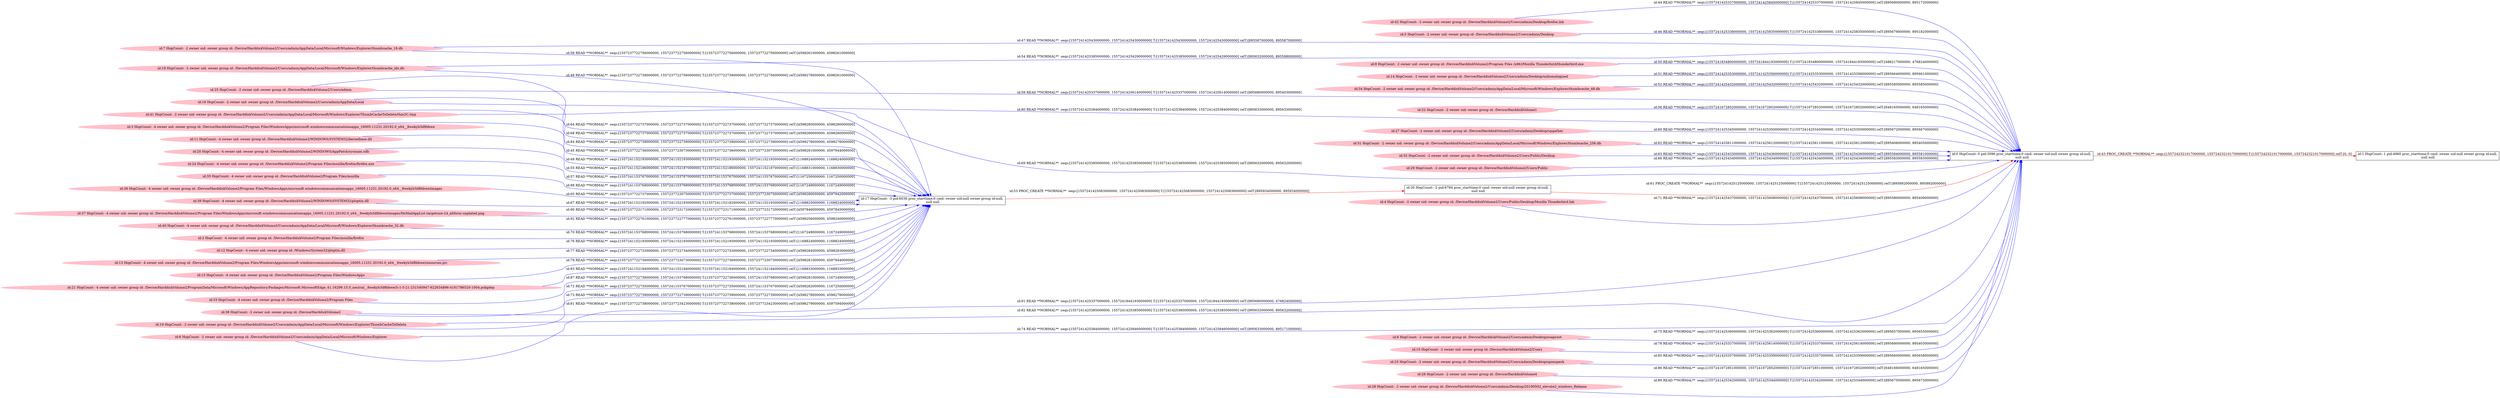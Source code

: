 digraph  {
rankdir=LR
"0"[color=black,label="id:0 HopCount: 0 pid:3096 proc_starttime:0 cmd: owner uid:null owner group id:null,\n null null", shape=box,style=solid];
"1"[color=black,label="id:1 HopCount: 1 pid:4960 proc_starttime:0 cmd: owner uid:null owner group id:null,\n null null", shape=box,style=solid];
"0" -> "1" [id=43,__obj="PROC_CREATE"color=red,label="id:43 PROC_CREATE **NORMAL**  seqs:[1557242321017000000, 1557242321017000000] T:[1557242321017000000, 1557242321017000000] relT:[0, 0]",style=solid];
"42"[color=pink,label="id:42 HopCount: -2 owner uid: owner group id: /Device/HarddiskVolume2/Users/admin/Desktop/firefox.lnk ", shape=oval,style=filled];
"42" -> "0" [id=44,__obj="READ"color=blue,label="id:44 READ **NORMAL**  seqs:[1557241425337000000, 1557241425845000000] T:[1557241425337000000, 1557241425845000000] relT:[895680000000, 895172000000]",style=solid];
"3"[color=pink,label="id:3 HopCount: -4 owner uid: owner group id: /Device/HarddiskVolume2/Program Files/WindowsApps/microsoft.windowscommunicationsapps_16005.11231.20192.0_x64__8wekyb3d8bbwe ", shape=oval,style=filled];
"17"[color=black,label="id:17 HopCount: -3 pid:6036 proc_starttime:0 cmd: owner uid:null owner group id:null,\n null null", shape=box,style=solid];
"3" -> "17" [id=45,__obj="READ"color=blue,label="id:45 READ **NORMAL**  seqs:[1557237722736000000, 1557237723073000000] T:[1557237722736000000, 1557237723073000000] relT:[4598281000000, 4597944000000]",style=solid];
"5"[color=pink,label="id:5 HopCount: -2 owner uid: owner group id: /Device/HarddiskVolume2/Users/admin/Desktop ", shape=oval,style=filled];
"5" -> "0" [id=46,__obj="READ"color=blue,label="id:46 READ **NORMAL**  seqs:[1557241425338000000, 1557241425835000000] T:[1557241425338000000, 1557241425835000000] relT:[895679000000, 895182000000]",style=solid];
"7"[color=pink,label="id:7 HopCount: -2 owner uid: owner group id: /Device/HarddiskVolume2/Users/admin/AppData/Local/Microsoft/Windows/Explorer/thumbcache_16.db ", shape=oval,style=filled];
"7" -> "0" [id=47,__obj="READ"color=blue,label="id:47 READ **NORMAL**  seqs:[1557241425430000000, 1557241425430000000] T:[1557241425430000000, 1557241425430000000] relT:[895587000000, 895587000000]",style=solid];
"18"[color=pink,label="id:18 HopCount: -2 owner uid: owner group id: /Device/HarddiskVolume2/Users/admin/AppData/Local/Microsoft/Windows/Explorer/thumbcache_idx.db ", shape=oval,style=filled];
"18" -> "17" [id=48,__obj="READ"color=blue,label="id:48 READ **NORMAL**  seqs:[1557237722739000000, 1557237722756000000] T:[1557237722739000000, 1557237722756000000] relT:[4598278000000, 4598261000000]",style=solid];
"11"[color=pink,label="id:11 HopCount: -4 owner uid: owner group id: /Device/HarddiskVolume2/WINDOWS/SYSTEM32/kernelbase.dll ", shape=oval,style=filled];
"11" -> "17" [id=49,__obj="READ"color=blue,label="id:49 READ **NORMAL**  seqs:[1557241152193000000, 1557241152193000000] T:[1557241152193000000, 1557241152193000000] relT:[1168824000000, 1168824000000]",style=solid];
"9"[color=pink,label="id:9 HopCount: -2 owner uid: owner group id: /Device/HarddiskVolume2/Program Files (x86)/Mozilla Thunderbird/thunderbird.exe ", shape=oval,style=filled];
"9" -> "0" [id=50,__obj="READ"color=blue,label="id:50 READ **NORMAL**  seqs:[1557241834800000000, 1557241844193000000] T:[1557241834800000000, 1557241844193000000] relT:[486217000000, 476824000000]",style=solid];
"14"[color=pink,label="id:14 HopCount: -2 owner uid: owner group id: /Device/HarddiskVolume2/Users/admin/Desktop/unhomologized ", shape=oval,style=filled];
"14" -> "0" [id=51,__obj="READ"color=blue,label="id:51 READ **NORMAL**  seqs:[1557241425353000000, 1557241425356000000] T:[1557241425353000000, 1557241425356000000] relT:[895664000000, 895661000000]",style=solid];
"34"[color=pink,label="id:34 HopCount: -2 owner uid: owner group id: /Device/HarddiskVolume2/Users/admin/AppData/Local/Microsoft/Windows/Explorer/thumbcache_48.db ", shape=oval,style=filled];
"34" -> "0" [id=52,__obj="READ"color=blue,label="id:52 READ **NORMAL**  seqs:[1557241425432000000, 1557241425432000000] T:[1557241425432000000, 1557241425432000000] relT:[895585000000, 895585000000]",style=solid];
"30"[color=black,label="id:30 HopCount: -2 pid:6784 proc_starttime:0 cmd: owner uid:null owner group id:null,\n null null", shape=box,style=solid];
"17" -> "30" [id=53,__obj="PROC_CREATE"color=red,label="id:53 PROC_CREATE **NORMAL**  seqs:[1557241425083000000, 1557241425083000000] T:[1557241425083000000, 1557241425083000000] relT:[895934000000, 895934000000]",style=solid];
"18" -> "0" [id=54,__obj="READ"color=blue,label="id:54 READ **NORMAL**  seqs:[1557241425385000000, 1557241425429000000] T:[1557241425385000000, 1557241425429000000] relT:[895632000000, 895588000000]",style=solid];
"20"[color=pink,label="id:20 HopCount: -4 owner uid: owner group id: /Device/HarddiskVolume2/WINDOWS/AppPatch/sysmain.sdb ", shape=oval,style=filled];
"20" -> "17" [id=55,__obj="READ"color=blue,label="id:55 READ **NORMAL**  seqs:[1557241152186000000, 1557241152187000000] T:[1557241152186000000, 1557241152187000000] relT:[1168831000000, 1168830000000]",style=solid];
"22"[color=pink,label="id:22 HopCount: -2 owner uid: owner group id: /Device/HarddiskVolume1 ", shape=oval,style=filled];
"22" -> "0" [id=56,__obj="READ"color=blue,label="id:56 READ **NORMAL**  seqs:[1557241672852000000, 1557241672852000000] T:[1557241672852000000, 1557241672852000000] relT:[648165000000, 648165000000]",style=solid];
"24"[color=pink,label="id:24 HopCount: -4 owner uid: owner group id: /Device/HarddiskVolume2/Program Files/mozilla/firefox/firefox.exe ", shape=oval,style=filled];
"24" -> "17" [id=57,__obj="READ"color=blue,label="id:57 READ **NORMAL**  seqs:[1557241153767000000, 1557241153767000000] T:[1557241153767000000, 1557241153767000000] relT:[1167250000000, 1167250000000]",style=solid];
"7" -> "17" [id=58,__obj="READ"color=blue,label="id:58 READ **NORMAL**  seqs:[1557237722756000000, 1557237722756000000] T:[1557237722756000000, 1557237722756000000] relT:[4598261000000, 4598261000000]",style=solid];
"25"[color=pink,label="id:25 HopCount: -2 owner uid: owner group id: /Device/HarddiskVolume2/Users/admin ", shape=oval,style=filled];
"25" -> "0" [id=59,__obj="READ"color=blue,label="id:59 READ **NORMAL**  seqs:[1557241425337000000, 1557241425614000000] T:[1557241425337000000, 1557241425614000000] relT:[895680000000, 895403000000]",style=solid];
"27"[color=pink,label="id:27 HopCount: -2 owner uid: owner group id: /Device/HarddiskVolume2/Users/admin/Desktop/upgather ", shape=oval,style=filled];
"27" -> "0" [id=60,__obj="READ"color=blue,label="id:60 READ **NORMAL**  seqs:[1557241425345000000, 1557241425350000000] T:[1557241425345000000, 1557241425350000000] relT:[895672000000, 895667000000]",style=solid];
"30" -> "0" [id=61,__obj="PROC_CREATE"color=red,label="id:61 PROC_CREATE **NORMAL**  seqs:[1557241425125000000, 1557241425125000000] T:[1557241425125000000, 1557241425125000000] relT:[895892000000, 895892000000]",style=solid];
"31"[color=pink,label="id:31 HopCount: -2 owner uid: owner group id: /Device/HarddiskVolume2/Users/admin/AppData/Local/Microsoft/Windows/Explorer/thumbcache_256.db ", shape=oval,style=filled];
"31" -> "0" [id=62,__obj="READ"color=blue,label="id:62 READ **NORMAL**  seqs:[1557241425611000000, 1557241425612000000] T:[1557241425611000000, 1557241425612000000] relT:[895406000000, 895405000000]",style=solid];
"32"[color=pink,label="id:32 HopCount: -2 owner uid: owner group id: /Device/HarddiskVolume2/Users/Public/Desktop ", shape=oval,style=filled];
"32" -> "0" [id=63,__obj="READ"color=blue,label="id:63 READ **NORMAL**  seqs:[1557241425433000000, 1557241425436000000] T:[1557241425433000000, 1557241425436000000] relT:[895584000000, 895581000000]",style=solid];
"25" -> "17" [id=64,__obj="READ"color=blue,label="id:64 READ **NORMAL**  seqs:[1557237722737000000, 1557237722737000000] T:[1557237722737000000, 1557237722737000000] relT:[4598280000000, 4598280000000]",style=solid];
"36"[color=pink,label="id:36 HopCount: -4 owner uid: owner group id: /Device/HarddiskVolume2/Program Files/WindowsApps/microsoft.windowscommunicationsapps_16005.11231.20192.0_x64__8wekyb3d8bbwe/images ", shape=oval,style=filled];
"36" -> "17" [id=65,__obj="READ"color=blue,label="id:65 READ **NORMAL**  seqs:[1557237722737000000, 1557237723075000000] T:[1557237722737000000, 1557237723075000000] relT:[4598280000000, 4597942000000]",style=solid];
"29"[color=pink,label="id:29 HopCount: -2 owner uid: owner group id: /Device/HarddiskVolume2/Users/Public ", shape=oval,style=filled];
"29" -> "0" [id=66,__obj="READ"color=blue,label="id:66 READ **NORMAL**  seqs:[1557241425434000000, 1557241425434000000] T:[1557241425434000000, 1557241425434000000] relT:[895583000000, 895583000000]",style=solid];
"39"[color=pink,label="id:39 HopCount: -4 owner uid: owner group id: /Device/HarddiskVolume2/WINDOWS/SYSTEM32/ploptin.dll ", shape=oval,style=filled];
"39" -> "17" [id=67,__obj="READ"color=blue,label="id:67 READ **NORMAL**  seqs:[1557241152192000000, 1557241152193000000] T:[1557241152192000000, 1557241152193000000] relT:[1168825000000, 1168824000000]",style=solid];
"16"[color=pink,label="id:16 HopCount: -2 owner uid: owner group id: /Device/HarddiskVolume2/Users/admin/AppData/Local ", shape=oval,style=filled];
"16" -> "17" [id=68,__obj="READ"color=blue,label="id:68 READ **NORMAL**  seqs:[1557237722737000000, 1557237722737000000] T:[1557237722737000000, 1557237722737000000] relT:[4598280000000, 4598280000000]",style=solid];
"41"[color=pink,label="id:41 HopCount: -2 owner uid: owner group id: /Device/HarddiskVolume2/Users/admin/AppData/Local/Microsoft/Windows/Explorer/ThumbCacheToDelete/thm3C.tmp ", shape=oval,style=filled];
"41" -> "0" [id=69,__obj="READ"color=blue,label="id:69 READ **NORMAL**  seqs:[1557241425385000000, 1557241425385000000] T:[1557241425385000000, 1557241425385000000] relT:[895632000000, 895632000000]",style=solid];
"2"[color=pink,label="id:2 HopCount: -4 owner uid: owner group id: /Device/HarddiskVolume2/Program Files/mozilla/firefox ", shape=oval,style=filled];
"2" -> "17" [id=70,__obj="READ"color=blue,label="id:70 READ **NORMAL**  seqs:[1557241153768000000, 1557241153768000000] T:[1557241153768000000, 1557241153768000000] relT:[1167249000000, 1167249000000]",style=solid];
"4"[color=pink,label="id:4 HopCount: -2 owner uid: owner group id: /Device/HarddiskVolume2/Users/Public/Desktop/Mozilla Thunderbird.lnk ", shape=oval,style=filled];
"4" -> "0" [id=71,__obj="READ"color=blue,label="id:71 READ **NORMAL**  seqs:[1557241425437000000, 1557241425608000000] T:[1557241425437000000, 1557241425608000000] relT:[895580000000, 895409000000]",style=solid];
"38"[color=pink,label="id:38 HopCount: -2 owner uid: owner group id: /Device/HarddiskVolume2 ", shape=oval,style=filled];
"38" -> "17" [id=72,__obj="READ"color=blue,label="id:72 READ **NORMAL**  seqs:[1557237722735000000, 1557241153767000000] T:[1557237722735000000, 1557241153767000000] relT:[4598282000000, 1167250000000]",style=solid];
"19"[color=pink,label="id:19 HopCount: -2 owner uid: owner group id: /Device/HarddiskVolume2/Users/admin/AppData/Local/Microsoft/Windows/Explorer/ThumbCacheToDelete ", shape=oval,style=filled];
"19" -> "17" [id=73,__obj="READ"color=blue,label="id:73 READ **NORMAL**  seqs:[1557237722739000000, 1557237722739000000] T:[1557237722739000000, 1557237722739000000] relT:[4598278000000, 4598278000000]",style=solid];
"6"[color=pink,label="id:6 HopCount: -2 owner uid: owner group id: /Device/HarddiskVolume2/Users/admin/AppData/Local/Microsoft/Windows/Explorer ", shape=oval,style=filled];
"6" -> "0" [id=74,__obj="READ"color=blue,label="id:74 READ **NORMAL**  seqs:[1557241425384000000, 1557241425846000000] T:[1557241425384000000, 1557241425846000000] relT:[895633000000, 895171000000]",style=solid];
"8"[color=pink,label="id:8 HopCount: -2 owner uid: owner group id: /Device/HarddiskVolume2/Users/admin/Desktop/soaproot ", shape=oval,style=filled];
"8" -> "0" [id=75,__obj="READ"color=blue,label="id:75 READ **NORMAL**  seqs:[1557241425360000000, 1557241425362000000] T:[1557241425360000000, 1557241425362000000] relT:[895657000000, 895655000000]",style=solid];
"12"[color=pink,label="id:12 HopCount: -4 owner uid: owner group id: /Windows/System32/ploptin.dll ", shape=oval,style=filled];
"12" -> "17" [id=76,__obj="READ"color=blue,label="id:76 READ **NORMAL**  seqs:[1557241152193000000, 1557241152193000000] T:[1557241152193000000, 1557241152193000000] relT:[1168824000000, 1168824000000]",style=solid];
"13"[color=pink,label="id:13 HopCount: -4 owner uid: owner group id: /Device/HarddiskVolume2/Program Files/WindowsApps/microsoft.windowscommunicationsapps_16005.11231.20192.0_x64__8wekyb3d8bbwe/resources.pri ", shape=oval,style=filled];
"13" -> "17" [id=77,__obj="READ"color=blue,label="id:77 READ **NORMAL**  seqs:[1557237722733000000, 1557237722734000000] T:[1557237722733000000, 1557237722734000000] relT:[4598284000000, 4598283000000]",style=solid];
"10"[color=pink,label="id:10 HopCount: -2 owner uid: owner group id: /Device/HarddiskVolume2/Users ", shape=oval,style=filled];
"10" -> "0" [id=78,__obj="READ"color=blue,label="id:78 READ **NORMAL**  seqs:[1557241425337000000, 1557241425614000000] T:[1557241425337000000, 1557241425614000000] relT:[895680000000, 895403000000]",style=solid];
"15"[color=pink,label="id:15 HopCount: -4 owner uid: owner group id: /Device/HarddiskVolume2/Program Files/WindowsApps ", shape=oval,style=filled];
"15" -> "17" [id=79,__obj="READ"color=blue,label="id:79 READ **NORMAL**  seqs:[1557237722736000000, 1557237723073000000] T:[1557237722736000000, 1557237723073000000] relT:[4598281000000, 4597944000000]",style=solid];
"16" -> "0" [id=80,__obj="READ"color=blue,label="id:80 READ **NORMAL**  seqs:[1557241425384000000, 1557241425384000000] T:[1557241425384000000, 1557241425384000000] relT:[895633000000, 895633000000]",style=solid];
"6" -> "17" [id=81,__obj="READ"color=blue,label="id:81 READ **NORMAL**  seqs:[1557237722738000000, 1557237723423000000] T:[1557237722738000000, 1557237723423000000] relT:[4598279000000, 4597594000000]",style=solid];
"19" -> "0" [id=82,__obj="READ"color=blue,label="id:82 READ **NORMAL**  seqs:[1557241425385000000, 1557241425385000000] T:[1557241425385000000, 1557241425385000000] relT:[895632000000, 895632000000]",style=solid];
"21"[color=pink,label="id:21 HopCount: -4 owner uid: owner group id: /Device/HarddiskVolume2/ProgramData/Microsoft/Windows/AppRepository/Packages/Microsoft.MicrosoftEdge_41.16299.15.0_neutral__8wekyb3d8bbwe/S-1-5-21-231540947-922634896-4161786520-1004.pckgdep ", shape=oval,style=filled];
"21" -> "17" [id=83,__obj="READ"color=blue,label="id:83 READ **NORMAL**  seqs:[1557241152184000000, 1557241152184000000] T:[1557241152184000000, 1557241152184000000] relT:[1168833000000, 1168833000000]",style=solid];
"41" -> "17" [id=84,__obj="READ"color=blue,label="id:84 READ **NORMAL**  seqs:[1557237722739000000, 1557237722739000000] T:[1557237722739000000, 1557237722739000000] relT:[4598278000000, 4598278000000]",style=solid];
"23"[color=pink,label="id:23 HopCount: -2 owner uid: owner group id: /Device/HarddiskVolume2/Users/admin/Desktop/sponspeck ", shape=oval,style=filled];
"23" -> "0" [id=85,__obj="READ"color=blue,label="id:85 READ **NORMAL**  seqs:[1557241425357000000, 1557241425359000000] T:[1557241425357000000, 1557241425359000000] relT:[895660000000, 895658000000]",style=solid];
"26"[color=pink,label="id:26 HopCount: -2 owner uid: owner group id: /Device/HarddiskVolume4 ", shape=oval,style=filled];
"26" -> "0" [id=86,__obj="READ"color=blue,label="id:86 READ **NORMAL**  seqs:[1557241672851000000, 1557241672852000000] T:[1557241672851000000, 1557241672852000000] relT:[648166000000, 648165000000]",style=solid];
"33"[color=pink,label="id:33 HopCount: -4 owner uid: owner group id: /Device/HarddiskVolume2/Program Files ", shape=oval,style=filled];
"33" -> "17" [id=87,__obj="READ"color=blue,label="id:87 READ **NORMAL**  seqs:[1557237722736000000, 1557241153768000000] T:[1557237722736000000, 1557241153768000000] relT:[4598281000000, 1167249000000]",style=solid];
"35"[color=pink,label="id:35 HopCount: -4 owner uid: owner group id: /Device/HarddiskVolume2/Program Files/mozilla ", shape=oval,style=filled];
"35" -> "17" [id=88,__obj="READ"color=blue,label="id:88 READ **NORMAL**  seqs:[1557241153768000000, 1557241153768000000] T:[1557241153768000000, 1557241153768000000] relT:[1167249000000, 1167249000000]",style=solid];
"28"[color=pink,label="id:28 HopCount: -2 owner uid: owner group id: /Device/HarddiskVolume2/Users/admin/Desktop/20190502_elevate2_windows_Release ", shape=oval,style=filled];
"28" -> "0" [id=89,__obj="READ"color=blue,label="id:89 READ **NORMAL**  seqs:[1557241425342000000, 1557241425344000000] T:[1557241425342000000, 1557241425344000000] relT:[895675000000, 895673000000]",style=solid];
"37"[color=pink,label="id:37 HopCount: -4 owner uid: owner group id: /Device/HarddiskVolume2/Program Files/WindowsApps/microsoft.windowscommunicationsapps_16005.11231.20192.0_x64__8wekyb3d8bbwe/images/HxMailAppList.targetsize-24_altform-unplated.png ", shape=oval,style=filled];
"37" -> "17" [id=90,__obj="READ"color=blue,label="id:90 READ **NORMAL**  seqs:[1557237723171000000, 1557237723172000000] T:[1557237723171000000, 1557237723172000000] relT:[4597846000000, 4597845000000]",style=solid];
"38" -> "0" [id=91,__obj="READ"color=blue,label="id:91 READ **NORMAL**  seqs:[1557241425337000000, 1557241844193000000] T:[1557241425337000000, 1557241844193000000] relT:[895680000000, 476824000000]",style=solid];
"40"[color=pink,label="id:40 HopCount: -4 owner uid: owner group id: /Device/HarddiskVolume2/Users/admin/AppData/Local/Microsoft/Windows/Explorer/thumbcache_32.db ", shape=oval,style=filled];
"40" -> "17" [id=92,__obj="READ"color=blue,label="id:92 READ **NORMAL**  seqs:[1557237722761000000, 1557237722777000000] T:[1557237722761000000, 1557237722777000000] relT:[4598256000000, 4598240000000]",style=solid];
}